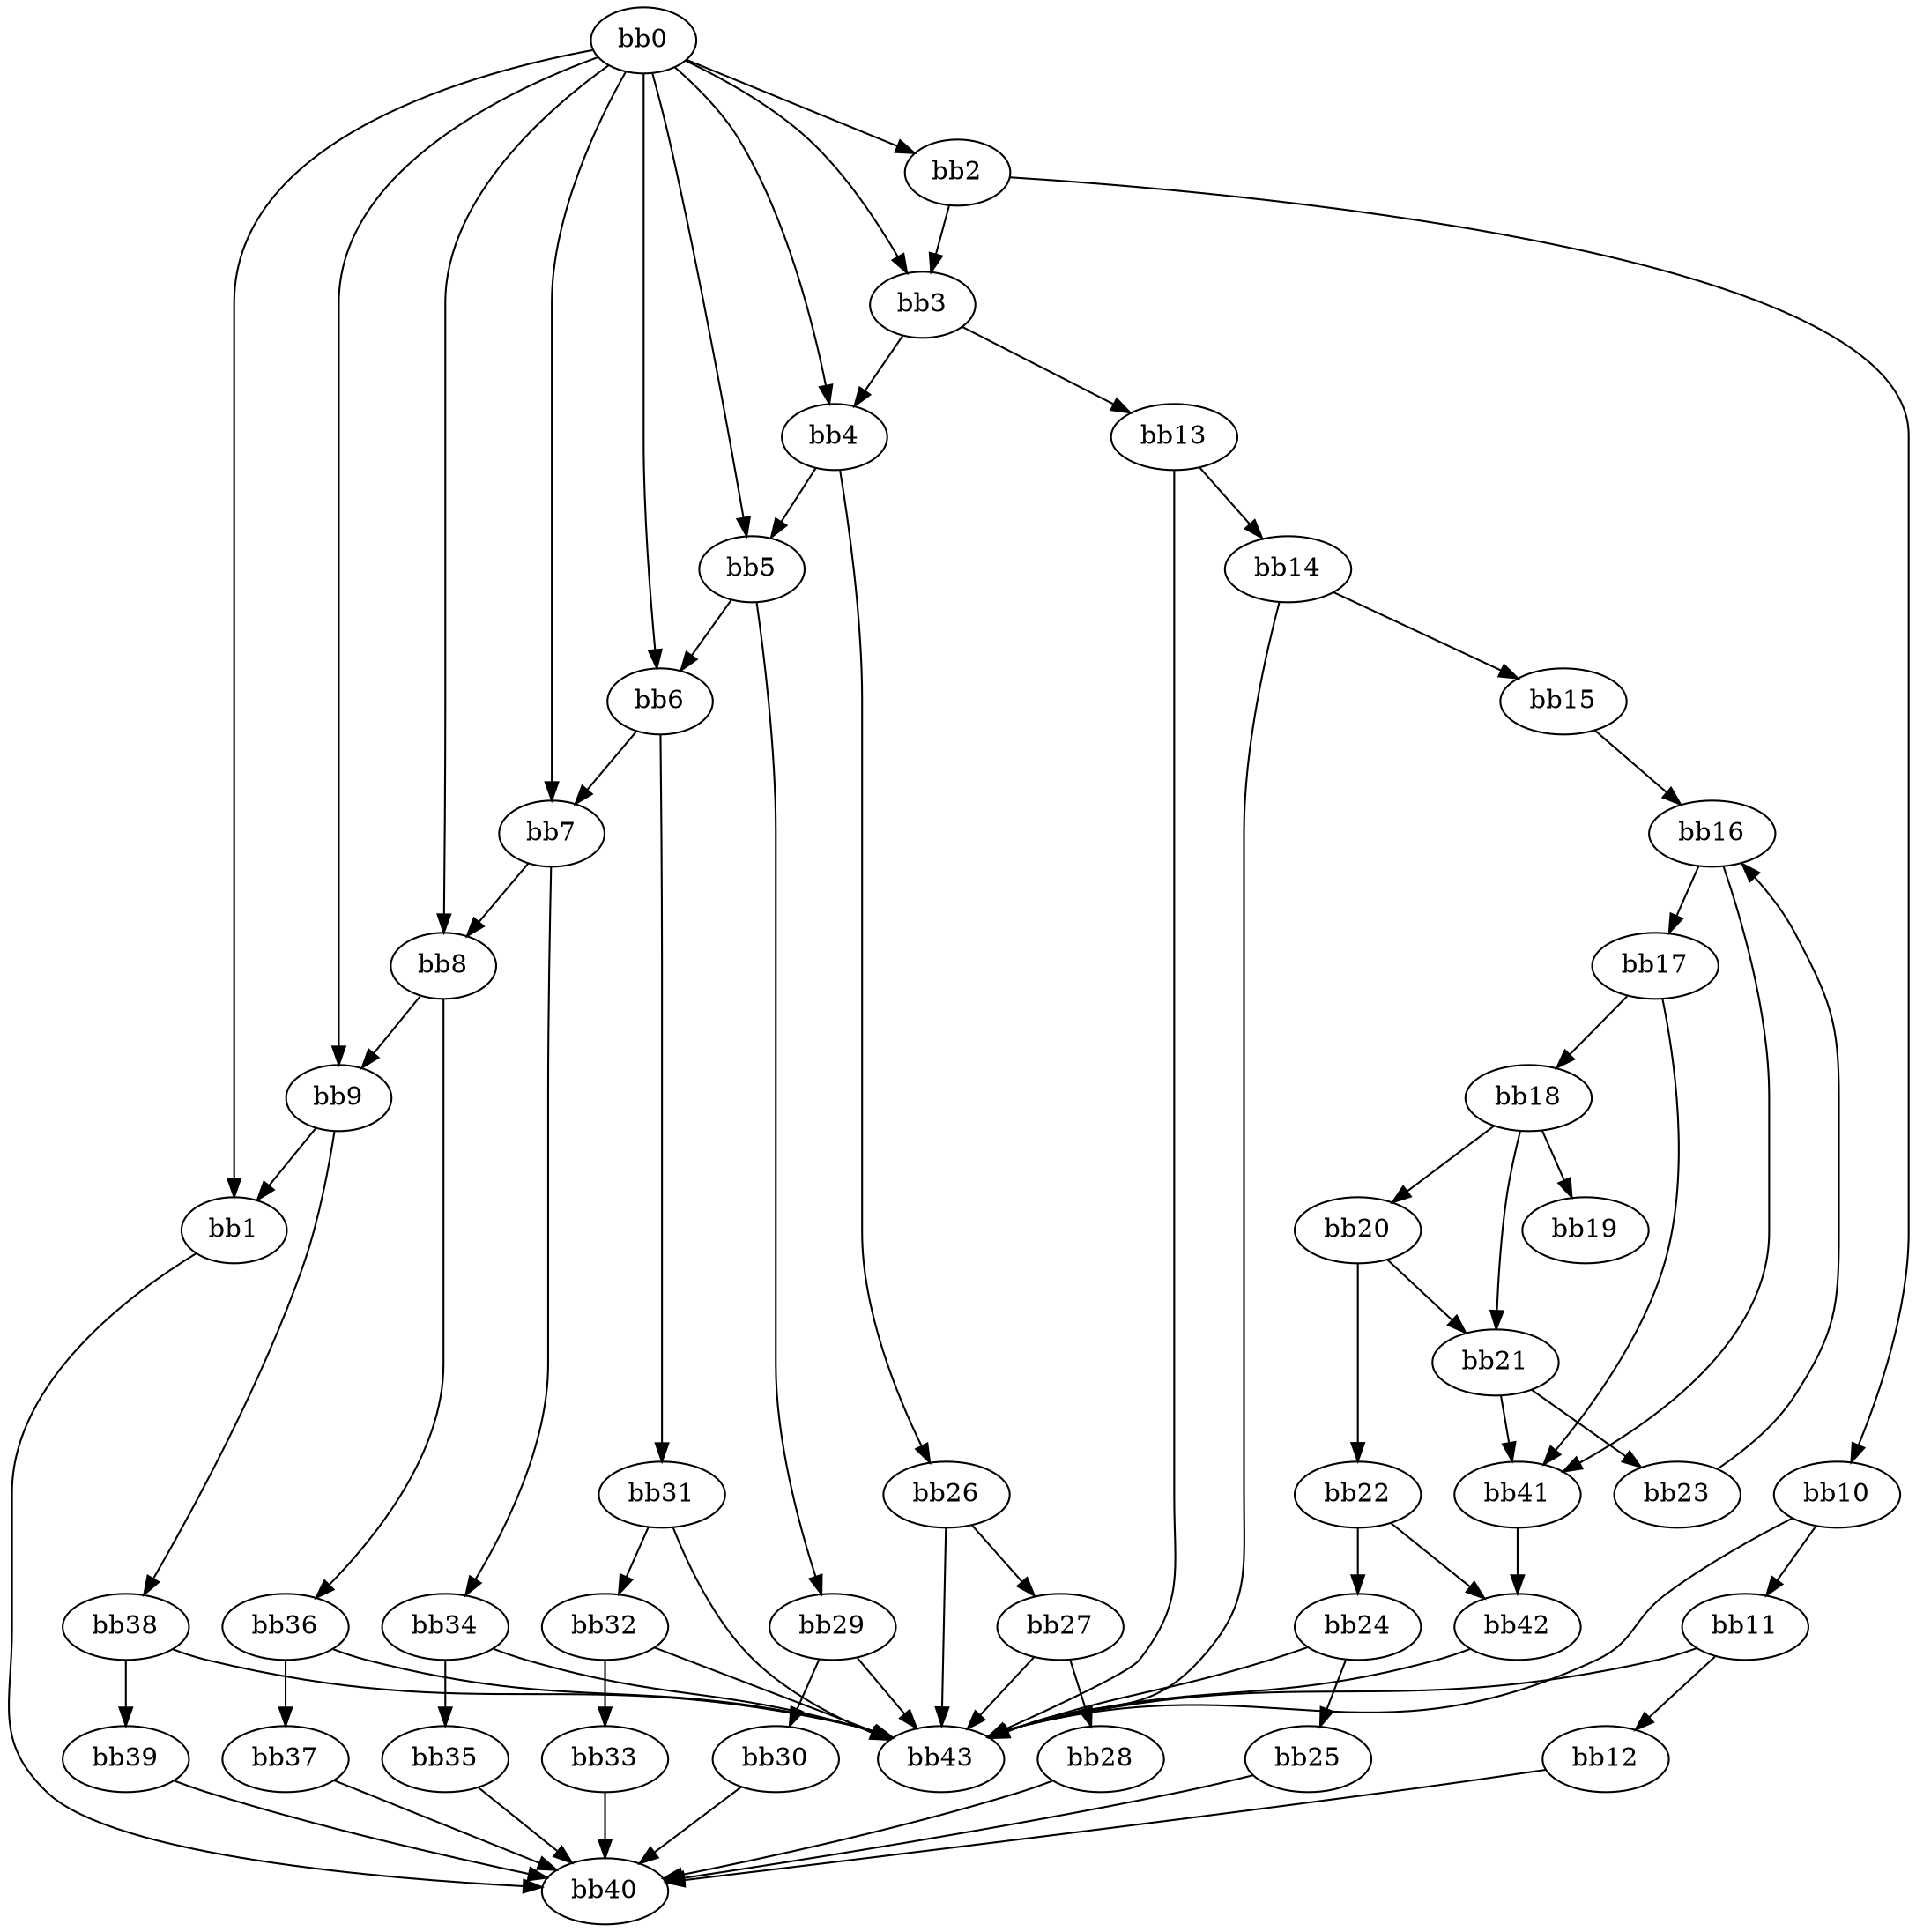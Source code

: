 digraph {
    0 [ label = "bb0\l" ]
    1 [ label = "bb1\l" ]
    2 [ label = "bb2\l" ]
    3 [ label = "bb3\l" ]
    4 [ label = "bb4\l" ]
    5 [ label = "bb5\l" ]
    6 [ label = "bb6\l" ]
    7 [ label = "bb7\l" ]
    8 [ label = "bb8\l" ]
    9 [ label = "bb9\l" ]
    10 [ label = "bb10\l" ]
    11 [ label = "bb11\l" ]
    12 [ label = "bb12\l" ]
    13 [ label = "bb13\l" ]
    14 [ label = "bb14\l" ]
    15 [ label = "bb15\l" ]
    16 [ label = "bb16\l" ]
    17 [ label = "bb17\l" ]
    18 [ label = "bb18\l" ]
    19 [ label = "bb19\l" ]
    20 [ label = "bb20\l" ]
    21 [ label = "bb21\l" ]
    22 [ label = "bb22\l" ]
    23 [ label = "bb23\l" ]
    24 [ label = "bb24\l" ]
    25 [ label = "bb25\l" ]
    26 [ label = "bb26\l" ]
    27 [ label = "bb27\l" ]
    28 [ label = "bb28\l" ]
    29 [ label = "bb29\l" ]
    30 [ label = "bb30\l" ]
    31 [ label = "bb31\l" ]
    32 [ label = "bb32\l" ]
    33 [ label = "bb33\l" ]
    34 [ label = "bb34\l" ]
    35 [ label = "bb35\l" ]
    36 [ label = "bb36\l" ]
    37 [ label = "bb37\l" ]
    38 [ label = "bb38\l" ]
    39 [ label = "bb39\l" ]
    40 [ label = "bb40\l" ]
    41 [ label = "bb41\l" ]
    42 [ label = "bb42\l" ]
    43 [ label = "bb43\l" ]
    0 -> 1 [ ]
    0 -> 2 [ ]
    0 -> 3 [ ]
    0 -> 4 [ ]
    0 -> 5 [ ]
    0 -> 6 [ ]
    0 -> 7 [ ]
    0 -> 8 [ ]
    0 -> 9 [ ]
    1 -> 40 [ ]
    2 -> 3 [ ]
    2 -> 10 [ ]
    3 -> 4 [ ]
    3 -> 13 [ ]
    4 -> 5 [ ]
    4 -> 26 [ ]
    5 -> 6 [ ]
    5 -> 29 [ ]
    6 -> 7 [ ]
    6 -> 31 [ ]
    7 -> 8 [ ]
    7 -> 34 [ ]
    8 -> 9 [ ]
    8 -> 36 [ ]
    9 -> 1 [ ]
    9 -> 38 [ ]
    10 -> 11 [ ]
    10 -> 43 [ ]
    11 -> 12 [ ]
    11 -> 43 [ ]
    12 -> 40 [ ]
    13 -> 14 [ ]
    13 -> 43 [ ]
    14 -> 15 [ ]
    14 -> 43 [ ]
    15 -> 16 [ ]
    16 -> 17 [ ]
    16 -> 41 [ ]
    17 -> 18 [ ]
    17 -> 41 [ ]
    18 -> 19 [ ]
    18 -> 20 [ ]
    18 -> 21 [ ]
    20 -> 21 [ ]
    20 -> 22 [ ]
    21 -> 23 [ ]
    21 -> 41 [ ]
    22 -> 24 [ ]
    22 -> 42 [ ]
    23 -> 16 [ ]
    24 -> 25 [ ]
    24 -> 43 [ ]
    25 -> 40 [ ]
    26 -> 27 [ ]
    26 -> 43 [ ]
    27 -> 28 [ ]
    27 -> 43 [ ]
    28 -> 40 [ ]
    29 -> 30 [ ]
    29 -> 43 [ ]
    30 -> 40 [ ]
    31 -> 32 [ ]
    31 -> 43 [ ]
    32 -> 33 [ ]
    32 -> 43 [ ]
    33 -> 40 [ ]
    34 -> 35 [ ]
    34 -> 43 [ ]
    35 -> 40 [ ]
    36 -> 37 [ ]
    36 -> 43 [ ]
    37 -> 40 [ ]
    38 -> 39 [ ]
    38 -> 43 [ ]
    39 -> 40 [ ]
    41 -> 42 [ ]
    42 -> 43 [ ]
}

